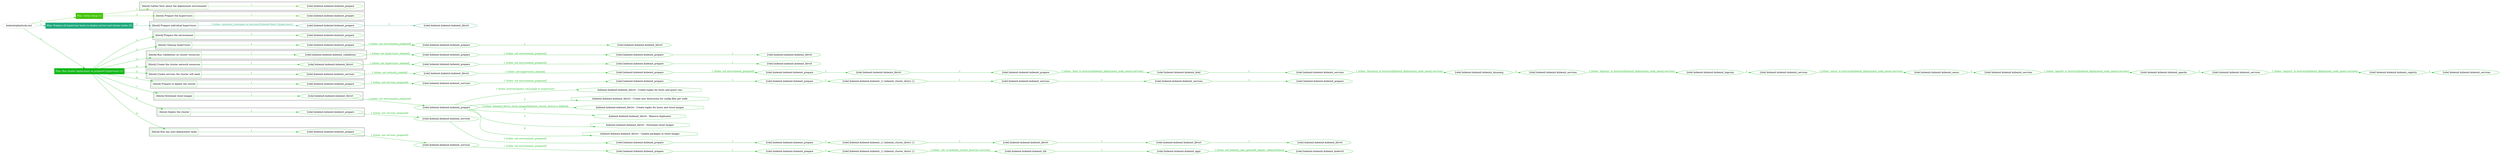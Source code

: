 digraph {
	graph [concentrate=true ordering=in rankdir=LR ratio=fill]
	edge [esep=5 sep=10]
	"kubeinit/playbook.yml" [id=root_node style=dotted]
	play_13ac3a25 [label="Play: Initial setup (1)" color="#43c309" fontcolor="#ffffff" id=play_13ac3a25 shape=box style=filled tooltip=localhost]
	"kubeinit/playbook.yml" -> play_13ac3a25 [label="1 " color="#43c309" fontcolor="#43c309" id=edge_58238f9e labeltooltip="1 " tooltip="1 "]
	subgraph "kubeinit.kubeinit.kubeinit_prepare" {
		role_8540e20f [label="[role] kubeinit.kubeinit.kubeinit_prepare" color="#43c309" id=role_8540e20f tooltip="kubeinit.kubeinit.kubeinit_prepare"]
	}
	subgraph "kubeinit.kubeinit.kubeinit_prepare" {
		role_7ed8864f [label="[role] kubeinit.kubeinit.kubeinit_prepare" color="#43c309" id=role_7ed8864f tooltip="kubeinit.kubeinit.kubeinit_prepare"]
	}
	subgraph "Play: Initial setup (1)" {
		play_13ac3a25 -> block_798f57ac [label=1 color="#43c309" fontcolor="#43c309" id=edge_eb719e87 labeltooltip=1 tooltip=1]
		subgraph cluster_block_798f57ac {
			block_798f57ac [label="[block] Gather facts about the deployment environment" color="#43c309" id=block_798f57ac labeltooltip="Gather facts about the deployment environment" shape=box tooltip="Gather facts about the deployment environment"]
			block_798f57ac -> role_8540e20f [label="1 " color="#43c309" fontcolor="#43c309" id=edge_3f049d97 labeltooltip="1 " tooltip="1 "]
		}
		play_13ac3a25 -> block_476951b8 [label=2 color="#43c309" fontcolor="#43c309" id=edge_4511e6bc labeltooltip=2 tooltip=2]
		subgraph cluster_block_476951b8 {
			block_476951b8 [label="[block] Prepare the hypervisors" color="#43c309" id=block_476951b8 labeltooltip="Prepare the hypervisors" shape=box tooltip="Prepare the hypervisors"]
			block_476951b8 -> role_7ed8864f [label="1 " color="#43c309" fontcolor="#43c309" id=edge_bd234bf0 labeltooltip="1 " tooltip="1 "]
		}
	}
	play_90274c0c [label="Play: Prepare all hypervisor hosts to deploy service and cluster nodes (0)" color="#22aa7e" fontcolor="#ffffff" id=play_90274c0c shape=box style=filled tooltip="Play: Prepare all hypervisor hosts to deploy service and cluster nodes (0)"]
	"kubeinit/playbook.yml" -> play_90274c0c [label="2 " color="#22aa7e" fontcolor="#22aa7e" id=edge_ebf05124 labeltooltip="2 " tooltip="2 "]
	subgraph "kubeinit.kubeinit.kubeinit_libvirt" {
		role_36fc43a2 [label="[role] kubeinit.kubeinit.kubeinit_libvirt" color="#22aa7e" id=role_36fc43a2 tooltip="kubeinit.kubeinit.kubeinit_libvirt"]
	}
	subgraph "kubeinit.kubeinit.kubeinit_prepare" {
		role_6a47dc65 [label="[role] kubeinit.kubeinit.kubeinit_prepare" color="#22aa7e" id=role_6a47dc65 tooltip="kubeinit.kubeinit.kubeinit_prepare"]
		role_6a47dc65 -> role_36fc43a2 [label="1 " color="#22aa7e" fontcolor="#22aa7e" id=edge_e63166bb labeltooltip="1 " tooltip="1 "]
	}
	subgraph "Play: Prepare all hypervisor hosts to deploy service and cluster nodes (0)" {
		play_90274c0c -> block_869554f4 [label=1 color="#22aa7e" fontcolor="#22aa7e" id=edge_a496fe63 labeltooltip=1 tooltip=1]
		subgraph cluster_block_869554f4 {
			block_869554f4 [label="[block] Prepare individual hypervisors" color="#22aa7e" id=block_869554f4 labeltooltip="Prepare individual hypervisors" shape=box tooltip="Prepare individual hypervisors"]
			block_869554f4 -> role_6a47dc65 [label="1 [when: inventory_hostname in hostvars['kubeinit-facts'].hypervisors]" color="#22aa7e" fontcolor="#22aa7e" id=edge_0e0047fe labeltooltip="1 [when: inventory_hostname in hostvars['kubeinit-facts'].hypervisors]" tooltip="1 [when: inventory_hostname in hostvars['kubeinit-facts'].hypervisors]"]
		}
	}
	play_734dd447 [label="Play: Run cluster deployment on prepared hypervisors (1)" color="#14b819" fontcolor="#ffffff" id=play_734dd447 shape=box style=filled tooltip=localhost]
	"kubeinit/playbook.yml" -> play_734dd447 [label="3 " color="#14b819" fontcolor="#14b819" id=edge_9a315a0f labeltooltip="3 " tooltip="3 "]
	subgraph "kubeinit.kubeinit.kubeinit_prepare" {
		role_f6800876 [label="[role] kubeinit.kubeinit.kubeinit_prepare" color="#14b819" id=role_f6800876 tooltip="kubeinit.kubeinit.kubeinit_prepare"]
	}
	subgraph "kubeinit.kubeinit.kubeinit_libvirt" {
		role_8a8774d3 [label="[role] kubeinit.kubeinit.kubeinit_libvirt" color="#14b819" id=role_8a8774d3 tooltip="kubeinit.kubeinit.kubeinit_libvirt"]
	}
	subgraph "kubeinit.kubeinit.kubeinit_prepare" {
		role_b18bc184 [label="[role] kubeinit.kubeinit.kubeinit_prepare" color="#14b819" id=role_b18bc184 tooltip="kubeinit.kubeinit.kubeinit_prepare"]
		role_b18bc184 -> role_8a8774d3 [label="1 " color="#14b819" fontcolor="#14b819" id=edge_c125ad3b labeltooltip="1 " tooltip="1 "]
	}
	subgraph "kubeinit.kubeinit.kubeinit_prepare" {
		role_fd22566e [label="[role] kubeinit.kubeinit.kubeinit_prepare" color="#14b819" id=role_fd22566e tooltip="kubeinit.kubeinit.kubeinit_prepare"]
		role_fd22566e -> role_b18bc184 [label="1 [when: not environment_prepared]" color="#14b819" fontcolor="#14b819" id=edge_baa52a28 labeltooltip="1 [when: not environment_prepared]" tooltip="1 [when: not environment_prepared]"]
	}
	subgraph "kubeinit.kubeinit.kubeinit_libvirt" {
		role_41613107 [label="[role] kubeinit.kubeinit.kubeinit_libvirt" color="#14b819" id=role_41613107 tooltip="kubeinit.kubeinit.kubeinit_libvirt"]
	}
	subgraph "kubeinit.kubeinit.kubeinit_prepare" {
		role_7682dc06 [label="[role] kubeinit.kubeinit.kubeinit_prepare" color="#14b819" id=role_7682dc06 tooltip="kubeinit.kubeinit.kubeinit_prepare"]
		role_7682dc06 -> role_41613107 [label="1 " color="#14b819" fontcolor="#14b819" id=edge_8c1301cd labeltooltip="1 " tooltip="1 "]
	}
	subgraph "kubeinit.kubeinit.kubeinit_prepare" {
		role_a63268ab [label="[role] kubeinit.kubeinit.kubeinit_prepare" color="#14b819" id=role_a63268ab tooltip="kubeinit.kubeinit.kubeinit_prepare"]
		role_a63268ab -> role_7682dc06 [label="1 [when: not environment_prepared]" color="#14b819" fontcolor="#14b819" id=edge_a94c00bf labeltooltip="1 [when: not environment_prepared]" tooltip="1 [when: not environment_prepared]"]
	}
	subgraph "kubeinit.kubeinit.kubeinit_validations" {
		role_2cc2e5d3 [label="[role] kubeinit.kubeinit.kubeinit_validations" color="#14b819" id=role_2cc2e5d3 tooltip="kubeinit.kubeinit.kubeinit_validations"]
		role_2cc2e5d3 -> role_a63268ab [label="1 [when: not hypervisors_cleaned]" color="#14b819" fontcolor="#14b819" id=edge_88140a3b labeltooltip="1 [when: not hypervisors_cleaned]" tooltip="1 [when: not hypervisors_cleaned]"]
	}
	subgraph "kubeinit.kubeinit.kubeinit_libvirt" {
		role_8e40e754 [label="[role] kubeinit.kubeinit.kubeinit_libvirt" color="#14b819" id=role_8e40e754 tooltip="kubeinit.kubeinit.kubeinit_libvirt"]
	}
	subgraph "kubeinit.kubeinit.kubeinit_prepare" {
		role_7628c68d [label="[role] kubeinit.kubeinit.kubeinit_prepare" color="#14b819" id=role_7628c68d tooltip="kubeinit.kubeinit.kubeinit_prepare"]
		role_7628c68d -> role_8e40e754 [label="1 " color="#14b819" fontcolor="#14b819" id=edge_daacd714 labeltooltip="1 " tooltip="1 "]
	}
	subgraph "kubeinit.kubeinit.kubeinit_prepare" {
		role_9cc59d09 [label="[role] kubeinit.kubeinit.kubeinit_prepare" color="#14b819" id=role_9cc59d09 tooltip="kubeinit.kubeinit.kubeinit_prepare"]
		role_9cc59d09 -> role_7628c68d [label="1 [when: not environment_prepared]" color="#14b819" fontcolor="#14b819" id=edge_e7ed9089 labeltooltip="1 [when: not environment_prepared]" tooltip="1 [when: not environment_prepared]"]
	}
	subgraph "kubeinit.kubeinit.kubeinit_libvirt" {
		role_7102d965 [label="[role] kubeinit.kubeinit.kubeinit_libvirt" color="#14b819" id=role_7102d965 tooltip="kubeinit.kubeinit.kubeinit_libvirt"]
		role_7102d965 -> role_9cc59d09 [label="1 [when: not hypervisors_cleaned]" color="#14b819" fontcolor="#14b819" id=edge_ccedb66c labeltooltip="1 [when: not hypervisors_cleaned]" tooltip="1 [when: not hypervisors_cleaned]"]
	}
	subgraph "kubeinit.kubeinit.kubeinit_services" {
		role_29773d34 [label="[role] kubeinit.kubeinit.kubeinit_services" color="#14b819" id=role_29773d34 tooltip="kubeinit.kubeinit.kubeinit_services"]
	}
	subgraph "kubeinit.kubeinit.kubeinit_registry" {
		role_094654f7 [label="[role] kubeinit.kubeinit.kubeinit_registry" color="#14b819" id=role_094654f7 tooltip="kubeinit.kubeinit.kubeinit_registry"]
		role_094654f7 -> role_29773d34 [label="1 " color="#14b819" fontcolor="#14b819" id=edge_d9c0b84a labeltooltip="1 " tooltip="1 "]
	}
	subgraph "kubeinit.kubeinit.kubeinit_services" {
		role_7574909a [label="[role] kubeinit.kubeinit.kubeinit_services" color="#14b819" id=role_7574909a tooltip="kubeinit.kubeinit.kubeinit_services"]
		role_7574909a -> role_094654f7 [label="1 [when: 'registry' in hostvars[kubeinit_deployment_node_name].services]" color="#14b819" fontcolor="#14b819" id=edge_eccce689 labeltooltip="1 [when: 'registry' in hostvars[kubeinit_deployment_node_name].services]" tooltip="1 [when: 'registry' in hostvars[kubeinit_deployment_node_name].services]"]
	}
	subgraph "kubeinit.kubeinit.kubeinit_apache" {
		role_467d763e [label="[role] kubeinit.kubeinit.kubeinit_apache" color="#14b819" id=role_467d763e tooltip="kubeinit.kubeinit.kubeinit_apache"]
		role_467d763e -> role_7574909a [label="1 " color="#14b819" fontcolor="#14b819" id=edge_8d5167d1 labeltooltip="1 " tooltip="1 "]
	}
	subgraph "kubeinit.kubeinit.kubeinit_services" {
		role_86ff01cc [label="[role] kubeinit.kubeinit.kubeinit_services" color="#14b819" id=role_86ff01cc tooltip="kubeinit.kubeinit.kubeinit_services"]
		role_86ff01cc -> role_467d763e [label="1 [when: 'apache' in hostvars[kubeinit_deployment_node_name].services]" color="#14b819" fontcolor="#14b819" id=edge_bcc6961a labeltooltip="1 [when: 'apache' in hostvars[kubeinit_deployment_node_name].services]" tooltip="1 [when: 'apache' in hostvars[kubeinit_deployment_node_name].services]"]
	}
	subgraph "kubeinit.kubeinit.kubeinit_nexus" {
		role_d6e9c887 [label="[role] kubeinit.kubeinit.kubeinit_nexus" color="#14b819" id=role_d6e9c887 tooltip="kubeinit.kubeinit.kubeinit_nexus"]
		role_d6e9c887 -> role_86ff01cc [label="1 " color="#14b819" fontcolor="#14b819" id=edge_14c561f2 labeltooltip="1 " tooltip="1 "]
	}
	subgraph "kubeinit.kubeinit.kubeinit_services" {
		role_21c52773 [label="[role] kubeinit.kubeinit.kubeinit_services" color="#14b819" id=role_21c52773 tooltip="kubeinit.kubeinit.kubeinit_services"]
		role_21c52773 -> role_d6e9c887 [label="1 [when: 'nexus' in hostvars[kubeinit_deployment_node_name].services]" color="#14b819" fontcolor="#14b819" id=edge_0a656374 labeltooltip="1 [when: 'nexus' in hostvars[kubeinit_deployment_node_name].services]" tooltip="1 [when: 'nexus' in hostvars[kubeinit_deployment_node_name].services]"]
	}
	subgraph "kubeinit.kubeinit.kubeinit_haproxy" {
		role_afd59128 [label="[role] kubeinit.kubeinit.kubeinit_haproxy" color="#14b819" id=role_afd59128 tooltip="kubeinit.kubeinit.kubeinit_haproxy"]
		role_afd59128 -> role_21c52773 [label="1 " color="#14b819" fontcolor="#14b819" id=edge_e78eefa2 labeltooltip="1 " tooltip="1 "]
	}
	subgraph "kubeinit.kubeinit.kubeinit_services" {
		role_b79993d9 [label="[role] kubeinit.kubeinit.kubeinit_services" color="#14b819" id=role_b79993d9 tooltip="kubeinit.kubeinit.kubeinit_services"]
		role_b79993d9 -> role_afd59128 [label="1 [when: 'haproxy' in hostvars[kubeinit_deployment_node_name].services]" color="#14b819" fontcolor="#14b819" id=edge_558bcc6b labeltooltip="1 [when: 'haproxy' in hostvars[kubeinit_deployment_node_name].services]" tooltip="1 [when: 'haproxy' in hostvars[kubeinit_deployment_node_name].services]"]
	}
	subgraph "kubeinit.kubeinit.kubeinit_dnsmasq" {
		role_811d53f0 [label="[role] kubeinit.kubeinit.kubeinit_dnsmasq" color="#14b819" id=role_811d53f0 tooltip="kubeinit.kubeinit.kubeinit_dnsmasq"]
		role_811d53f0 -> role_b79993d9 [label="1 " color="#14b819" fontcolor="#14b819" id=edge_bee10528 labeltooltip="1 " tooltip="1 "]
	}
	subgraph "kubeinit.kubeinit.kubeinit_services" {
		role_5ac19b52 [label="[role] kubeinit.kubeinit.kubeinit_services" color="#14b819" id=role_5ac19b52 tooltip="kubeinit.kubeinit.kubeinit_services"]
		role_5ac19b52 -> role_811d53f0 [label="1 [when: 'dnsmasq' in hostvars[kubeinit_deployment_node_name].services]" color="#14b819" fontcolor="#14b819" id=edge_59bcf6eb labeltooltip="1 [when: 'dnsmasq' in hostvars[kubeinit_deployment_node_name].services]" tooltip="1 [when: 'dnsmasq' in hostvars[kubeinit_deployment_node_name].services]"]
	}
	subgraph "kubeinit.kubeinit.kubeinit_bind" {
		role_07773cb1 [label="[role] kubeinit.kubeinit.kubeinit_bind" color="#14b819" id=role_07773cb1 tooltip="kubeinit.kubeinit.kubeinit_bind"]
		role_07773cb1 -> role_5ac19b52 [label="1 " color="#14b819" fontcolor="#14b819" id=edge_e190f83e labeltooltip="1 " tooltip="1 "]
	}
	subgraph "kubeinit.kubeinit.kubeinit_prepare" {
		role_7632c1bb [label="[role] kubeinit.kubeinit.kubeinit_prepare" color="#14b819" id=role_7632c1bb tooltip="kubeinit.kubeinit.kubeinit_prepare"]
		role_7632c1bb -> role_07773cb1 [label="1 [when: 'bind' in hostvars[kubeinit_deployment_node_name].services]" color="#14b819" fontcolor="#14b819" id=edge_83fdad02 labeltooltip="1 [when: 'bind' in hostvars[kubeinit_deployment_node_name].services]" tooltip="1 [when: 'bind' in hostvars[kubeinit_deployment_node_name].services]"]
	}
	subgraph "kubeinit.kubeinit.kubeinit_libvirt" {
		role_bc8869e3 [label="[role] kubeinit.kubeinit.kubeinit_libvirt" color="#14b819" id=role_bc8869e3 tooltip="kubeinit.kubeinit.kubeinit_libvirt"]
		role_bc8869e3 -> role_7632c1bb [label="1 " color="#14b819" fontcolor="#14b819" id=edge_c9df1548 labeltooltip="1 " tooltip="1 "]
	}
	subgraph "kubeinit.kubeinit.kubeinit_prepare" {
		role_a5f42c84 [label="[role] kubeinit.kubeinit.kubeinit_prepare" color="#14b819" id=role_a5f42c84 tooltip="kubeinit.kubeinit.kubeinit_prepare"]
		role_a5f42c84 -> role_bc8869e3 [label="1 " color="#14b819" fontcolor="#14b819" id=edge_400a9599 labeltooltip="1 " tooltip="1 "]
	}
	subgraph "kubeinit.kubeinit.kubeinit_prepare" {
		role_3dd6d26e [label="[role] kubeinit.kubeinit.kubeinit_prepare" color="#14b819" id=role_3dd6d26e tooltip="kubeinit.kubeinit.kubeinit_prepare"]
		role_3dd6d26e -> role_a5f42c84 [label="1 [when: not environment_prepared]" color="#14b819" fontcolor="#14b819" id=edge_902bbc27 labeltooltip="1 [when: not environment_prepared]" tooltip="1 [when: not environment_prepared]"]
	}
	subgraph "kubeinit.kubeinit.kubeinit_libvirt" {
		role_a7f42ee4 [label="[role] kubeinit.kubeinit.kubeinit_libvirt" color="#14b819" id=role_a7f42ee4 tooltip="kubeinit.kubeinit.kubeinit_libvirt"]
		role_a7f42ee4 -> role_3dd6d26e [label="1 [when: not hypervisors_cleaned]" color="#14b819" fontcolor="#14b819" id=edge_19355ed1 labeltooltip="1 [when: not hypervisors_cleaned]" tooltip="1 [when: not hypervisors_cleaned]"]
	}
	subgraph "kubeinit.kubeinit.kubeinit_services" {
		role_de12bd6c [label="[role] kubeinit.kubeinit.kubeinit_services" color="#14b819" id=role_de12bd6c tooltip="kubeinit.kubeinit.kubeinit_services"]
		role_de12bd6c -> role_a7f42ee4 [label="1 [when: not network_created]" color="#14b819" fontcolor="#14b819" id=edge_9f20db1b labeltooltip="1 [when: not network_created]" tooltip="1 [when: not network_created]"]
	}
	subgraph "kubeinit.kubeinit.kubeinit_prepare" {
		role_ea46f127 [label="[role] kubeinit.kubeinit.kubeinit_prepare" color="#14b819" id=role_ea46f127 tooltip="kubeinit.kubeinit.kubeinit_prepare"]
	}
	subgraph "kubeinit.kubeinit.kubeinit_services" {
		role_aa1bcf66 [label="[role] kubeinit.kubeinit.kubeinit_services" color="#14b819" id=role_aa1bcf66 tooltip="kubeinit.kubeinit.kubeinit_services"]
		role_aa1bcf66 -> role_ea46f127 [label="1 " color="#14b819" fontcolor="#14b819" id=edge_d1f40b8c labeltooltip="1 " tooltip="1 "]
	}
	subgraph "kubeinit.kubeinit.kubeinit_services" {
		role_710850e9 [label="[role] kubeinit.kubeinit.kubeinit_services" color="#14b819" id=role_710850e9 tooltip="kubeinit.kubeinit.kubeinit_services"]
		role_710850e9 -> role_aa1bcf66 [label="1 " color="#14b819" fontcolor="#14b819" id=edge_faa9d499 labeltooltip="1 " tooltip="1 "]
	}
	subgraph "kubeinit.kubeinit.kubeinit_{{ kubeinit_cluster_distro }}" {
		role_7d7b4140 [label="[role] kubeinit.kubeinit.kubeinit_{{ kubeinit_cluster_distro }}" color="#14b819" id=role_7d7b4140 tooltip="kubeinit.kubeinit.kubeinit_{{ kubeinit_cluster_distro }}"]
		role_7d7b4140 -> role_710850e9 [label="1 " color="#14b819" fontcolor="#14b819" id=edge_61d0f32e labeltooltip="1 " tooltip="1 "]
	}
	subgraph "kubeinit.kubeinit.kubeinit_prepare" {
		role_e6a65e8e [label="[role] kubeinit.kubeinit.kubeinit_prepare" color="#14b819" id=role_e6a65e8e tooltip="kubeinit.kubeinit.kubeinit_prepare"]
		role_e6a65e8e -> role_7d7b4140 [label="1 " color="#14b819" fontcolor="#14b819" id=edge_442a44e7 labeltooltip="1 " tooltip="1 "]
	}
	subgraph "kubeinit.kubeinit.kubeinit_prepare" {
		role_e0b277f2 [label="[role] kubeinit.kubeinit.kubeinit_prepare" color="#14b819" id=role_e0b277f2 tooltip="kubeinit.kubeinit.kubeinit_prepare"]
		role_e0b277f2 -> role_e6a65e8e [label="1 " color="#14b819" fontcolor="#14b819" id=edge_214922b7 labeltooltip="1 " tooltip="1 "]
	}
	subgraph "kubeinit.kubeinit.kubeinit_services" {
		role_f7c2a1de [label="[role] kubeinit.kubeinit.kubeinit_services" color="#14b819" id=role_f7c2a1de tooltip="kubeinit.kubeinit.kubeinit_services"]
		role_f7c2a1de -> role_e0b277f2 [label="1 [when: not environment_prepared]" color="#14b819" fontcolor="#14b819" id=edge_7a00a0d1 labeltooltip="1 [when: not environment_prepared]" tooltip="1 [when: not environment_prepared]"]
	}
	subgraph "kubeinit.kubeinit.kubeinit_prepare" {
		role_b51051c4 [label="[role] kubeinit.kubeinit.kubeinit_prepare" color="#14b819" id=role_b51051c4 tooltip="kubeinit.kubeinit.kubeinit_prepare"]
		role_b51051c4 -> role_f7c2a1de [label="1 [when: not services_prepared]" color="#14b819" fontcolor="#14b819" id=edge_7e66a311 labeltooltip="1 [when: not services_prepared]" tooltip="1 [when: not services_prepared]"]
	}
	subgraph "kubeinit.kubeinit.kubeinit_prepare" {
		role_bcdfed65 [label="[role] kubeinit.kubeinit.kubeinit_prepare" color="#14b819" id=role_bcdfed65 tooltip="kubeinit.kubeinit.kubeinit_prepare"]
		task_78dced9d [label="kubeinit.kubeinit.kubeinit_libvirt : Create tuples for hosts and guest vms" color="#14b819" id=task_78dced9d shape=octagon tooltip="kubeinit.kubeinit.kubeinit_libvirt : Create tuples for hosts and guest vms"]
		role_bcdfed65 -> task_78dced9d [label="1 [when: hostvars[guest_vm].target in hypervisor]" color="#14b819" fontcolor="#14b819" id=edge_84823576 labeltooltip="1 [when: hostvars[guest_vm].target in hypervisor]" tooltip="1 [when: hostvars[guest_vm].target in hypervisor]"]
		task_9c9ff3a0 [label="kubeinit.kubeinit.kubeinit_libvirt : Create new directories for config files per node" color="#14b819" id=task_9c9ff3a0 shape=octagon tooltip="kubeinit.kubeinit.kubeinit_libvirt : Create new directories for config files per node"]
		role_bcdfed65 -> task_9c9ff3a0 [label="2 " color="#14b819" fontcolor="#14b819" id=edge_4f3bd169 labeltooltip="2 " tooltip="2 "]
		task_86895eac [label="kubeinit.kubeinit.kubeinit_libvirt : Create tuples for hosts and cloud images" color="#14b819" id=task_86895eac shape=octagon tooltip="kubeinit.kubeinit.kubeinit_libvirt : Create tuples for hosts and cloud images"]
		role_bcdfed65 -> task_86895eac [label="3 [when: kubeinit_libvirt_cloud_images[kubeinit_cluster_distro] is defined]" color="#14b819" fontcolor="#14b819" id=edge_9877a875 labeltooltip="3 [when: kubeinit_libvirt_cloud_images[kubeinit_cluster_distro] is defined]" tooltip="3 [when: kubeinit_libvirt_cloud_images[kubeinit_cluster_distro] is defined]"]
		task_f9aa9a11 [label="kubeinit.kubeinit.kubeinit_libvirt : Remove duplicates" color="#14b819" id=task_f9aa9a11 shape=octagon tooltip="kubeinit.kubeinit.kubeinit_libvirt : Remove duplicates"]
		role_bcdfed65 -> task_f9aa9a11 [label="4 " color="#14b819" fontcolor="#14b819" id=edge_cdb24c78 labeltooltip="4 " tooltip="4 "]
		task_a59f2d1f [label="kubeinit.kubeinit.kubeinit_libvirt : Download cloud images" color="#14b819" id=task_a59f2d1f shape=octagon tooltip="kubeinit.kubeinit.kubeinit_libvirt : Download cloud images"]
		role_bcdfed65 -> task_a59f2d1f [label="5 " color="#14b819" fontcolor="#14b819" id=edge_c90749c3 labeltooltip="5 " tooltip="5 "]
		task_668b3b10 [label="kubeinit.kubeinit.kubeinit_libvirt : Update packages in cloud images" color="#14b819" id=task_668b3b10 shape=octagon tooltip="kubeinit.kubeinit.kubeinit_libvirt : Update packages in cloud images"]
		role_bcdfed65 -> task_668b3b10 [label="6 " color="#14b819" fontcolor="#14b819" id=edge_d429a6ed labeltooltip="6 " tooltip="6 "]
	}
	subgraph "kubeinit.kubeinit.kubeinit_libvirt" {
		role_14920f1d [label="[role] kubeinit.kubeinit.kubeinit_libvirt" color="#14b819" id=role_14920f1d tooltip="kubeinit.kubeinit.kubeinit_libvirt"]
		role_14920f1d -> role_bcdfed65 [label="1 [when: not environment_prepared]" color="#14b819" fontcolor="#14b819" id=edge_1d99f443 labeltooltip="1 [when: not environment_prepared]" tooltip="1 [when: not environment_prepared]"]
	}
	subgraph "kubeinit.kubeinit.kubeinit_libvirt" {
		role_6cc50edb [label="[role] kubeinit.kubeinit.kubeinit_libvirt" color="#14b819" id=role_6cc50edb tooltip="kubeinit.kubeinit.kubeinit_libvirt"]
	}
	subgraph "kubeinit.kubeinit.kubeinit_libvirt" {
		role_07b417e6 [label="[role] kubeinit.kubeinit.kubeinit_libvirt" color="#14b819" id=role_07b417e6 tooltip="kubeinit.kubeinit.kubeinit_libvirt"]
		role_07b417e6 -> role_6cc50edb [label="1 " color="#14b819" fontcolor="#14b819" id=edge_7e8bf5c4 labeltooltip="1 " tooltip="1 "]
	}
	subgraph "kubeinit.kubeinit.kubeinit_libvirt" {
		role_e367dc55 [label="[role] kubeinit.kubeinit.kubeinit_libvirt" color="#14b819" id=role_e367dc55 tooltip="kubeinit.kubeinit.kubeinit_libvirt"]
		role_e367dc55 -> role_07b417e6 [label="1 " color="#14b819" fontcolor="#14b819" id=edge_244065d8 labeltooltip="1 " tooltip="1 "]
	}
	subgraph "kubeinit.kubeinit.kubeinit_{{ kubeinit_cluster_distro }}" {
		role_58545d11 [label="[role] kubeinit.kubeinit.kubeinit_{{ kubeinit_cluster_distro }}" color="#14b819" id=role_58545d11 tooltip="kubeinit.kubeinit.kubeinit_{{ kubeinit_cluster_distro }}"]
		role_58545d11 -> role_e367dc55 [label="1 " color="#14b819" fontcolor="#14b819" id=edge_e2b2ee4f labeltooltip="1 " tooltip="1 "]
	}
	subgraph "kubeinit.kubeinit.kubeinit_prepare" {
		role_0a01888e [label="[role] kubeinit.kubeinit.kubeinit_prepare" color="#14b819" id=role_0a01888e tooltip="kubeinit.kubeinit.kubeinit_prepare"]
		role_0a01888e -> role_58545d11 [label="1 " color="#14b819" fontcolor="#14b819" id=edge_f9f20a8b labeltooltip="1 " tooltip="1 "]
	}
	subgraph "kubeinit.kubeinit.kubeinit_prepare" {
		role_48a49fad [label="[role] kubeinit.kubeinit.kubeinit_prepare" color="#14b819" id=role_48a49fad tooltip="kubeinit.kubeinit.kubeinit_prepare"]
		role_48a49fad -> role_0a01888e [label="1 " color="#14b819" fontcolor="#14b819" id=edge_81b4908e labeltooltip="1 " tooltip="1 "]
	}
	subgraph "kubeinit.kubeinit.kubeinit_services" {
		role_a8c283e4 [label="[role] kubeinit.kubeinit.kubeinit_services" color="#14b819" id=role_a8c283e4 tooltip="kubeinit.kubeinit.kubeinit_services"]
		role_a8c283e4 -> role_48a49fad [label="1 [when: not environment_prepared]" color="#14b819" fontcolor="#14b819" id=edge_9397ba5e labeltooltip="1 [when: not environment_prepared]" tooltip="1 [when: not environment_prepared]"]
	}
	subgraph "kubeinit.kubeinit.kubeinit_prepare" {
		role_67bb1b83 [label="[role] kubeinit.kubeinit.kubeinit_prepare" color="#14b819" id=role_67bb1b83 tooltip="kubeinit.kubeinit.kubeinit_prepare"]
		role_67bb1b83 -> role_a8c283e4 [label="1 [when: not services_prepared]" color="#14b819" fontcolor="#14b819" id=edge_32768a15 labeltooltip="1 [when: not services_prepared]" tooltip="1 [when: not services_prepared]"]
	}
	subgraph "kubeinit.kubeinit.kubeinit_kubevirt" {
		role_4a752fa9 [label="[role] kubeinit.kubeinit.kubeinit_kubevirt" color="#14b819" id=role_4a752fa9 tooltip="kubeinit.kubeinit.kubeinit_kubevirt"]
	}
	subgraph "kubeinit.kubeinit.kubeinit_apps" {
		role_324e5bc0 [label="[role] kubeinit.kubeinit.kubeinit_apps" color="#14b819" id=role_324e5bc0 tooltip="kubeinit.kubeinit.kubeinit_apps"]
		role_324e5bc0 -> role_4a752fa9 [label="1 [when: not kubeinit_okd_openshift_deploy | default(False)]" color="#14b819" fontcolor="#14b819" id=edge_3c187e36 labeltooltip="1 [when: not kubeinit_okd_openshift_deploy | default(False)]" tooltip="1 [when: not kubeinit_okd_openshift_deploy | default(False)]"]
	}
	subgraph "kubeinit.kubeinit.kubeinit_nfs" {
		role_c0caa986 [label="[role] kubeinit.kubeinit.kubeinit_nfs" color="#14b819" id=role_c0caa986 tooltip="kubeinit.kubeinit.kubeinit_nfs"]
		role_c0caa986 -> role_324e5bc0 [label="1 " color="#14b819" fontcolor="#14b819" id=edge_04c6672f labeltooltip="1 " tooltip="1 "]
	}
	subgraph "kubeinit.kubeinit.kubeinit_{{ kubeinit_cluster_distro }}" {
		role_d42df871 [label="[role] kubeinit.kubeinit.kubeinit_{{ kubeinit_cluster_distro }}" color="#14b819" id=role_d42df871 tooltip="kubeinit.kubeinit.kubeinit_{{ kubeinit_cluster_distro }}"]
		role_d42df871 -> role_c0caa986 [label="1 [when: 'nfs' in kubeinit_cluster_hostvars.services]" color="#14b819" fontcolor="#14b819" id=edge_226ca69b labeltooltip="1 [when: 'nfs' in kubeinit_cluster_hostvars.services]" tooltip="1 [when: 'nfs' in kubeinit_cluster_hostvars.services]"]
	}
	subgraph "kubeinit.kubeinit.kubeinit_prepare" {
		role_fa3823c8 [label="[role] kubeinit.kubeinit.kubeinit_prepare" color="#14b819" id=role_fa3823c8 tooltip="kubeinit.kubeinit.kubeinit_prepare"]
		role_fa3823c8 -> role_d42df871 [label="1 " color="#14b819" fontcolor="#14b819" id=edge_11dc5e57 labeltooltip="1 " tooltip="1 "]
	}
	subgraph "kubeinit.kubeinit.kubeinit_prepare" {
		role_56ff0e19 [label="[role] kubeinit.kubeinit.kubeinit_prepare" color="#14b819" id=role_56ff0e19 tooltip="kubeinit.kubeinit.kubeinit_prepare"]
		role_56ff0e19 -> role_fa3823c8 [label="1 " color="#14b819" fontcolor="#14b819" id=edge_b53d83c4 labeltooltip="1 " tooltip="1 "]
	}
	subgraph "kubeinit.kubeinit.kubeinit_services" {
		role_48d0954c [label="[role] kubeinit.kubeinit.kubeinit_services" color="#14b819" id=role_48d0954c tooltip="kubeinit.kubeinit.kubeinit_services"]
		role_48d0954c -> role_56ff0e19 [label="1 [when: not environment_prepared]" color="#14b819" fontcolor="#14b819" id=edge_1552a4de labeltooltip="1 [when: not environment_prepared]" tooltip="1 [when: not environment_prepared]"]
	}
	subgraph "kubeinit.kubeinit.kubeinit_prepare" {
		role_8142b253 [label="[role] kubeinit.kubeinit.kubeinit_prepare" color="#14b819" id=role_8142b253 tooltip="kubeinit.kubeinit.kubeinit_prepare"]
		role_8142b253 -> role_48d0954c [label="1 [when: not services_prepared]" color="#14b819" fontcolor="#14b819" id=edge_53468b93 labeltooltip="1 [when: not services_prepared]" tooltip="1 [when: not services_prepared]"]
	}
	subgraph "Play: Run cluster deployment on prepared hypervisors (1)" {
		play_734dd447 -> block_a616f88b [label=1 color="#14b819" fontcolor="#14b819" id=edge_dd9ba7b8 labeltooltip=1 tooltip=1]
		subgraph cluster_block_a616f88b {
			block_a616f88b [label="[block] Prepare the environment" color="#14b819" id=block_a616f88b labeltooltip="Prepare the environment" shape=box tooltip="Prepare the environment"]
			block_a616f88b -> role_f6800876 [label="1 " color="#14b819" fontcolor="#14b819" id=edge_458ea3bc labeltooltip="1 " tooltip="1 "]
		}
		play_734dd447 -> block_5fe58a20 [label=2 color="#14b819" fontcolor="#14b819" id=edge_e01051f4 labeltooltip=2 tooltip=2]
		subgraph cluster_block_5fe58a20 {
			block_5fe58a20 [label="[block] Cleanup hypervisors" color="#14b819" id=block_5fe58a20 labeltooltip="Cleanup hypervisors" shape=box tooltip="Cleanup hypervisors"]
			block_5fe58a20 -> role_fd22566e [label="1 " color="#14b819" fontcolor="#14b819" id=edge_b51ac28c labeltooltip="1 " tooltip="1 "]
		}
		play_734dd447 -> block_6e4bd1eb [label=3 color="#14b819" fontcolor="#14b819" id=edge_c3ef355c labeltooltip=3 tooltip=3]
		subgraph cluster_block_6e4bd1eb {
			block_6e4bd1eb [label="[block] Run validations on cluster resources" color="#14b819" id=block_6e4bd1eb labeltooltip="Run validations on cluster resources" shape=box tooltip="Run validations on cluster resources"]
			block_6e4bd1eb -> role_2cc2e5d3 [label="1 " color="#14b819" fontcolor="#14b819" id=edge_881d622b labeltooltip="1 " tooltip="1 "]
		}
		play_734dd447 -> block_6f1e194e [label=4 color="#14b819" fontcolor="#14b819" id=edge_6c09ae4d labeltooltip=4 tooltip=4]
		subgraph cluster_block_6f1e194e {
			block_6f1e194e [label="[block] Create the cluster network resources" color="#14b819" id=block_6f1e194e labeltooltip="Create the cluster network resources" shape=box tooltip="Create the cluster network resources"]
			block_6f1e194e -> role_7102d965 [label="1 " color="#14b819" fontcolor="#14b819" id=edge_e8f5ca2d labeltooltip="1 " tooltip="1 "]
		}
		play_734dd447 -> block_ddcc33d4 [label=5 color="#14b819" fontcolor="#14b819" id=edge_576f4279 labeltooltip=5 tooltip=5]
		subgraph cluster_block_ddcc33d4 {
			block_ddcc33d4 [label="[block] Create services the cluster will need" color="#14b819" id=block_ddcc33d4 labeltooltip="Create services the cluster will need" shape=box tooltip="Create services the cluster will need"]
			block_ddcc33d4 -> role_de12bd6c [label="1 " color="#14b819" fontcolor="#14b819" id=edge_fc9547b3 labeltooltip="1 " tooltip="1 "]
		}
		play_734dd447 -> block_9151f36f [label=6 color="#14b819" fontcolor="#14b819" id=edge_a5c3aea2 labeltooltip=6 tooltip=6]
		subgraph cluster_block_9151f36f {
			block_9151f36f [label="[block] Prepare to deploy the cluster" color="#14b819" id=block_9151f36f labeltooltip="Prepare to deploy the cluster" shape=box tooltip="Prepare to deploy the cluster"]
			block_9151f36f -> role_b51051c4 [label="1 " color="#14b819" fontcolor="#14b819" id=edge_64485ae4 labeltooltip="1 " tooltip="1 "]
		}
		play_734dd447 -> block_346a96a1 [label=7 color="#14b819" fontcolor="#14b819" id=edge_2d8900e9 labeltooltip=7 tooltip=7]
		subgraph cluster_block_346a96a1 {
			block_346a96a1 [label="[block] Download cloud images" color="#14b819" id=block_346a96a1 labeltooltip="Download cloud images" shape=box tooltip="Download cloud images"]
			block_346a96a1 -> role_14920f1d [label="1 " color="#14b819" fontcolor="#14b819" id=edge_9661e4a8 labeltooltip="1 " tooltip="1 "]
		}
		play_734dd447 -> block_e783b0cb [label=8 color="#14b819" fontcolor="#14b819" id=edge_d301da62 labeltooltip=8 tooltip=8]
		subgraph cluster_block_e783b0cb {
			block_e783b0cb [label="[block] Deploy the cluster" color="#14b819" id=block_e783b0cb labeltooltip="Deploy the cluster" shape=box tooltip="Deploy the cluster"]
			block_e783b0cb -> role_67bb1b83 [label="1 " color="#14b819" fontcolor="#14b819" id=edge_fa8fbecd labeltooltip="1 " tooltip="1 "]
		}
		play_734dd447 -> block_c7ca820f [label=9 color="#14b819" fontcolor="#14b819" id=edge_09be0c39 labeltooltip=9 tooltip=9]
		subgraph cluster_block_c7ca820f {
			block_c7ca820f [label="[block] Run any post-deployment tasks" color="#14b819" id=block_c7ca820f labeltooltip="Run any post-deployment tasks" shape=box tooltip="Run any post-deployment tasks"]
			block_c7ca820f -> role_8142b253 [label="1 " color="#14b819" fontcolor="#14b819" id=edge_f2158248 labeltooltip="1 " tooltip="1 "]
		}
	}
}
